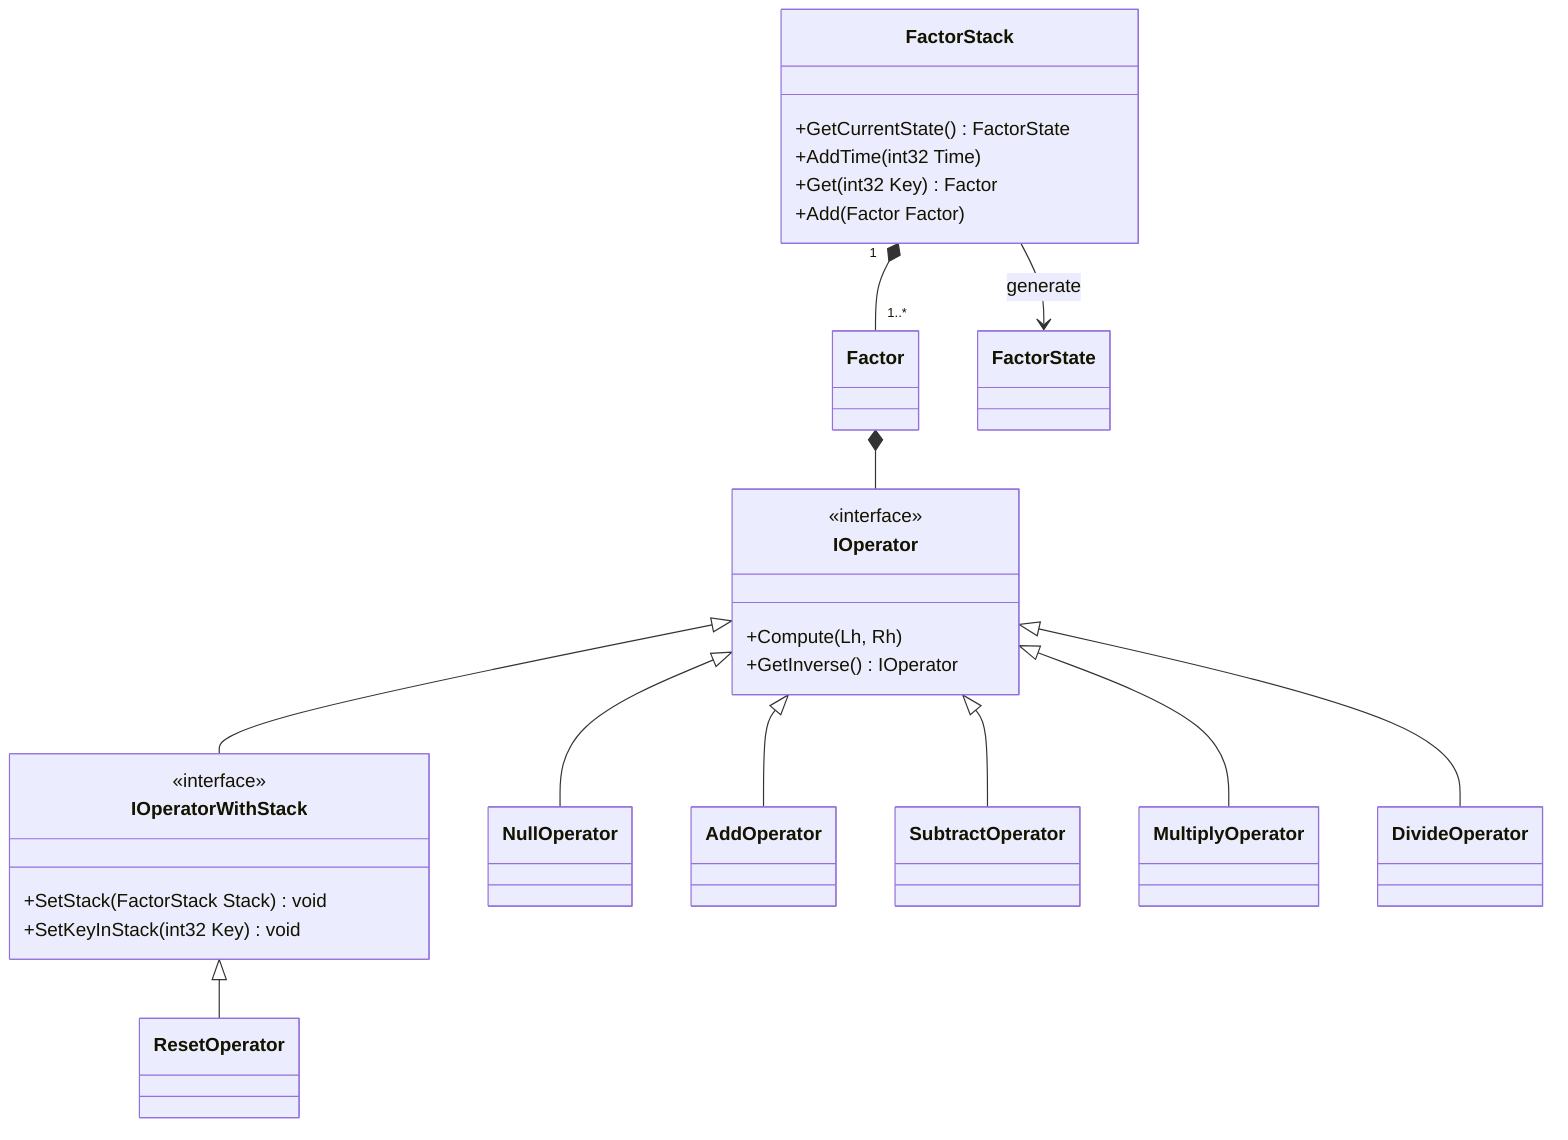 classDiagram

FactorStack "1" *-- "1..*" Factor
Factor *-- IOperator
FactorStack --> FactorState : generate
IOperator <|-- IOperatorWithStack
IOperator <|-- NullOperator
IOperator <|-- AddOperator
IOperator <|-- SubtractOperator
IOperator <|-- MultiplyOperator
IOperator <|-- DivideOperator
IOperatorWithStack <|-- ResetOperator

class IOperator {
    <<interface>>
    +Compute(Lh, Rh)
    +GetInverse() IOperator
}

class IOperatorWithStack {
    <<interface>>
    +SetStack(FactorStack Stack) void
    +SetKeyInStack(int32 Key) void
}

class FactorStack {
    +GetCurrentState() FactorState
    +AddTime(int32 Time)
    +Get(int32 Key) Factor
    +Add(Factor Factor)
}